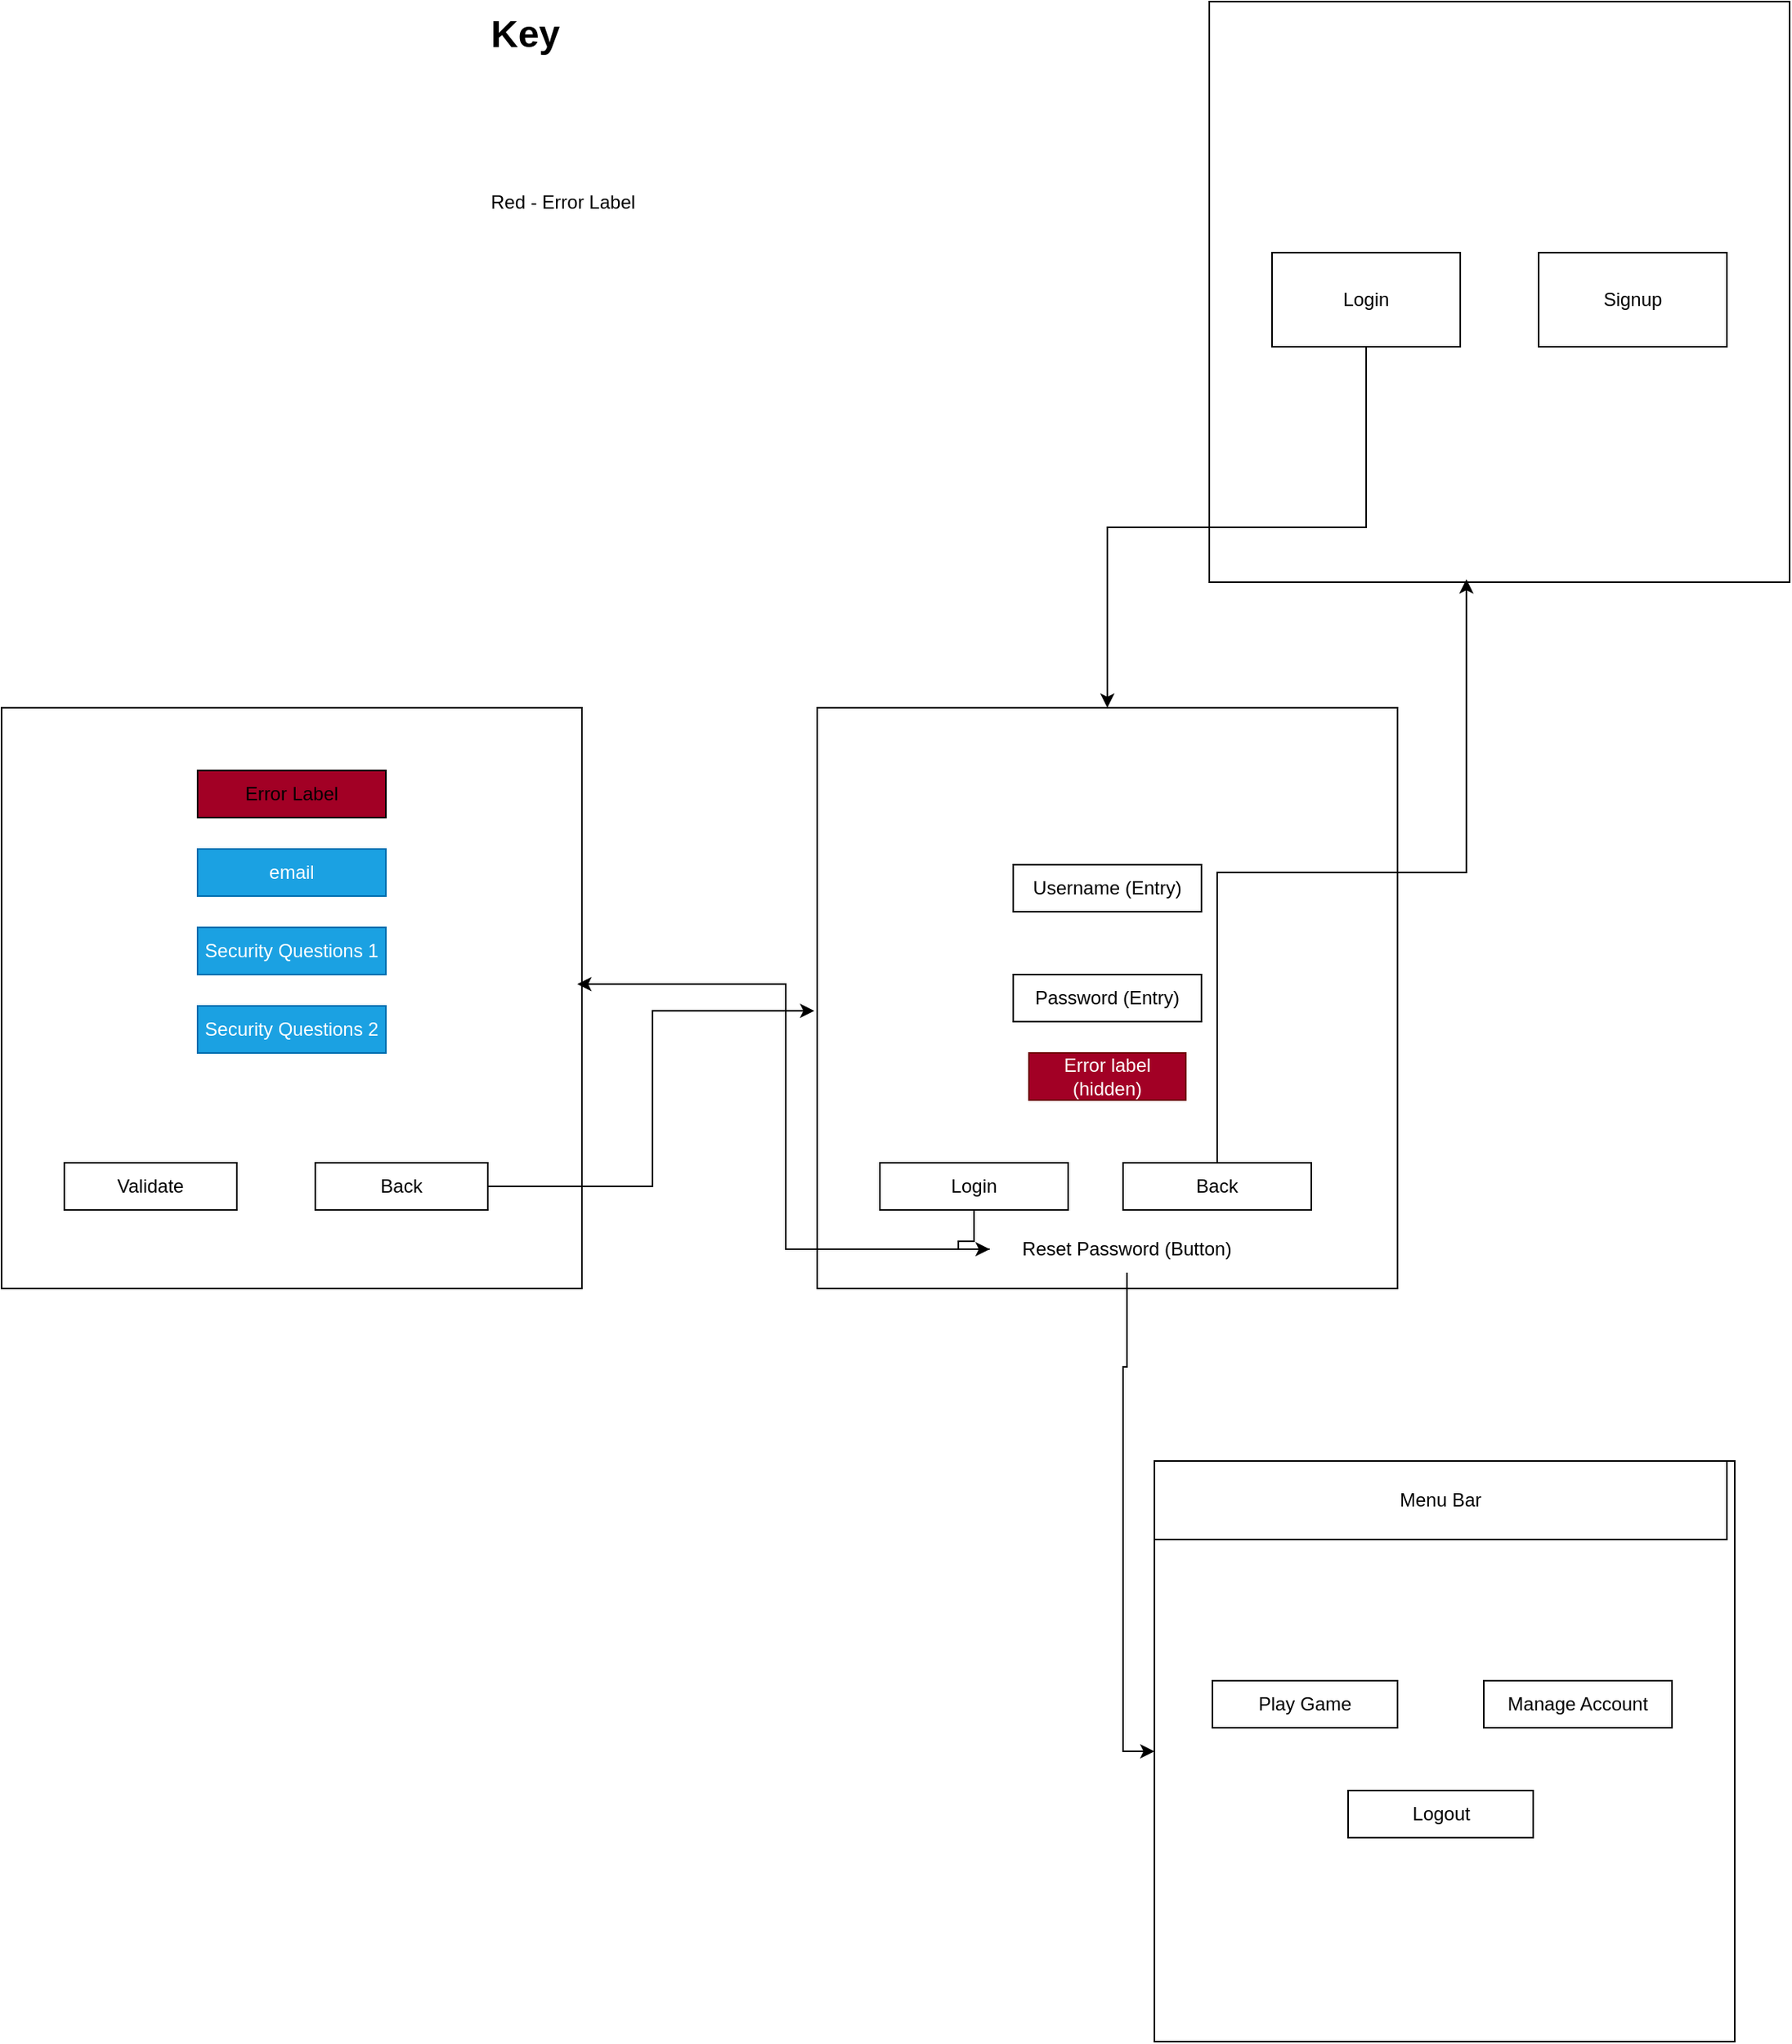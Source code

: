 <mxfile version="27.1.1">
  <diagram name="Page-1" id="ariWhS4snwq5PhiXt2l8">
    <mxGraphModel dx="2751" dy="933" grid="1" gridSize="10" guides="1" tooltips="1" connect="1" arrows="1" fold="1" page="1" pageScale="1" pageWidth="850" pageHeight="1100" math="0" shadow="0">
      <root>
        <mxCell id="0" />
        <mxCell id="1" parent="0" />
        <mxCell id="fuXMZ4NcPsIUFkVtj4bJ-1" value="" style="whiteSpace=wrap;html=1;aspect=fixed;" parent="1" vertex="1">
          <mxGeometry x="250" width="370" height="370" as="geometry" />
        </mxCell>
        <mxCell id="fuXMZ4NcPsIUFkVtj4bJ-9" style="edgeStyle=orthogonalEdgeStyle;rounded=0;orthogonalLoop=1;jettySize=auto;html=1;" parent="1" source="fuXMZ4NcPsIUFkVtj4bJ-4" target="fuXMZ4NcPsIUFkVtj4bJ-7" edge="1">
          <mxGeometry relative="1" as="geometry" />
        </mxCell>
        <mxCell id="fuXMZ4NcPsIUFkVtj4bJ-4" value="Login" style="rounded=0;whiteSpace=wrap;html=1;" parent="1" vertex="1">
          <mxGeometry x="290" y="160" width="120" height="60" as="geometry" />
        </mxCell>
        <mxCell id="fuXMZ4NcPsIUFkVtj4bJ-5" value="Signup" style="rounded=0;whiteSpace=wrap;html=1;" parent="1" vertex="1">
          <mxGeometry x="460" y="160" width="120" height="60" as="geometry" />
        </mxCell>
        <mxCell id="fuXMZ4NcPsIUFkVtj4bJ-7" value="" style="whiteSpace=wrap;html=1;aspect=fixed;" parent="1" vertex="1">
          <mxGeometry y="450" width="370" height="370" as="geometry" />
        </mxCell>
        <mxCell id="fuXMZ4NcPsIUFkVtj4bJ-10" value="Username (Entry)" style="rounded=0;whiteSpace=wrap;html=1;" parent="1" vertex="1">
          <mxGeometry x="125" y="550" width="120" height="30" as="geometry" />
        </mxCell>
        <mxCell id="fuXMZ4NcPsIUFkVtj4bJ-13" value="Password (Entry)" style="rounded=0;whiteSpace=wrap;html=1;" parent="1" vertex="1">
          <mxGeometry x="125" y="620" width="120" height="30" as="geometry" />
        </mxCell>
        <mxCell id="rRSfC-0G60dBEqh1zXZG-5" style="edgeStyle=orthogonalEdgeStyle;rounded=0;orthogonalLoop=1;jettySize=auto;html=1;entryX=0;entryY=0.5;entryDx=0;entryDy=0;" parent="1" source="fuXMZ4NcPsIUFkVtj4bJ-15" target="hUXfC_12EaR1_YK_ajq_-2" edge="1">
          <mxGeometry relative="1" as="geometry" />
        </mxCell>
        <mxCell id="fuXMZ4NcPsIUFkVtj4bJ-17" value="Login" style="rounded=0;whiteSpace=wrap;html=1;" parent="1" vertex="1">
          <mxGeometry x="40" y="740" width="120" height="30" as="geometry" />
        </mxCell>
        <mxCell id="fuXMZ4NcPsIUFkVtj4bJ-18" value="Error label (hidden)" style="text;html=1;align=center;verticalAlign=middle;whiteSpace=wrap;rounded=0;fillColor=light-dark(#A20025,#FF0000);fontColor=#ffffff;strokeColor=#6F0000;" parent="1" vertex="1">
          <mxGeometry x="135" y="670" width="100" height="30" as="geometry" />
        </mxCell>
        <mxCell id="hUXfC_12EaR1_YK_ajq_-2" value="" style="whiteSpace=wrap;html=1;aspect=fixed;" parent="1" vertex="1">
          <mxGeometry x="215" y="930" width="370" height="370" as="geometry" />
        </mxCell>
        <mxCell id="hUXfC_12EaR1_YK_ajq_-3" value="Menu Bar" style="rounded=0;whiteSpace=wrap;html=1;" parent="1" vertex="1">
          <mxGeometry x="215" y="930" width="365" height="50" as="geometry" />
        </mxCell>
        <mxCell id="hUXfC_12EaR1_YK_ajq_-4" value="Play Game" style="rounded=0;whiteSpace=wrap;html=1;" parent="1" vertex="1">
          <mxGeometry x="252" y="1070" width="118" height="30" as="geometry" />
        </mxCell>
        <mxCell id="hUXfC_12EaR1_YK_ajq_-5" value="Manage Account" style="rounded=0;whiteSpace=wrap;html=1;" parent="1" vertex="1">
          <mxGeometry x="425" y="1070" width="120" height="30" as="geometry" />
        </mxCell>
        <mxCell id="hUXfC_12EaR1_YK_ajq_-6" value="Logout" style="rounded=0;whiteSpace=wrap;html=1;" parent="1" vertex="1">
          <mxGeometry x="338.5" y="1140" width="118" height="30" as="geometry" />
        </mxCell>
        <mxCell id="rRSfC-0G60dBEqh1zXZG-3" value="Back" style="rounded=0;whiteSpace=wrap;html=1;" parent="1" vertex="1">
          <mxGeometry x="195" y="740" width="120" height="30" as="geometry" />
        </mxCell>
        <mxCell id="rRSfC-0G60dBEqh1zXZG-6" style="edgeStyle=orthogonalEdgeStyle;rounded=0;orthogonalLoop=1;jettySize=auto;html=1;entryX=0.443;entryY=0.995;entryDx=0;entryDy=0;entryPerimeter=0;" parent="1" source="rRSfC-0G60dBEqh1zXZG-3" target="fuXMZ4NcPsIUFkVtj4bJ-1" edge="1">
          <mxGeometry relative="1" as="geometry" />
        </mxCell>
        <mxCell id="rRSfC-0G60dBEqh1zXZG-8" value="" style="whiteSpace=wrap;html=1;aspect=fixed;" parent="1" vertex="1">
          <mxGeometry x="-520" y="450" width="370" height="370" as="geometry" />
        </mxCell>
        <mxCell id="rRSfC-0G60dBEqh1zXZG-9" style="edgeStyle=orthogonalEdgeStyle;rounded=0;orthogonalLoop=1;jettySize=auto;html=1;entryX=0.992;entryY=0.476;entryDx=0;entryDy=0;entryPerimeter=0;" parent="1" source="fuXMZ4NcPsIUFkVtj4bJ-15" target="rRSfC-0G60dBEqh1zXZG-8" edge="1">
          <mxGeometry relative="1" as="geometry" />
        </mxCell>
        <mxCell id="rRSfC-0G60dBEqh1zXZG-10" value="Back" style="rounded=0;whiteSpace=wrap;html=1;" parent="1" vertex="1">
          <mxGeometry x="-320" y="740" width="110" height="30" as="geometry" />
        </mxCell>
        <mxCell id="rRSfC-0G60dBEqh1zXZG-11" style="edgeStyle=orthogonalEdgeStyle;rounded=0;orthogonalLoop=1;jettySize=auto;html=1;entryX=-0.005;entryY=0.522;entryDx=0;entryDy=0;entryPerimeter=0;" parent="1" source="rRSfC-0G60dBEqh1zXZG-10" target="fuXMZ4NcPsIUFkVtj4bJ-7" edge="1">
          <mxGeometry relative="1" as="geometry" />
        </mxCell>
        <mxCell id="rRSfC-0G60dBEqh1zXZG-13" value="Validate" style="rounded=0;whiteSpace=wrap;html=1;" parent="1" vertex="1">
          <mxGeometry x="-480" y="740" width="110" height="30" as="geometry" />
        </mxCell>
        <mxCell id="rRSfC-0G60dBEqh1zXZG-14" value="email" style="rounded=0;whiteSpace=wrap;html=1;fillColor=#1ba1e2;fontColor=#ffffff;strokeColor=#006EAF;" parent="1" vertex="1">
          <mxGeometry x="-395" y="540" width="120" height="30" as="geometry" />
        </mxCell>
        <mxCell id="rRSfC-0G60dBEqh1zXZG-15" value="Security Questions 1" style="rounded=0;whiteSpace=wrap;html=1;fillColor=#1ba1e2;fontColor=#ffffff;strokeColor=#006EAF;" parent="1" vertex="1">
          <mxGeometry x="-395" y="590" width="120" height="30" as="geometry" />
        </mxCell>
        <mxCell id="rRSfC-0G60dBEqh1zXZG-16" value="Security Questions 2" style="rounded=0;whiteSpace=wrap;html=1;fillColor=#1ba1e2;fontColor=#ffffff;strokeColor=#006EAF;" parent="1" vertex="1">
          <mxGeometry x="-395" y="640" width="120" height="30" as="geometry" />
        </mxCell>
        <mxCell id="rRSfC-0G60dBEqh1zXZG-18" value="Error Label" style="rounded=0;whiteSpace=wrap;html=1;fillColor=light-dark(#A20025,#FF0000);" parent="1" vertex="1">
          <mxGeometry x="-395" y="490" width="120" height="30" as="geometry" />
        </mxCell>
        <mxCell id="rRSfC-0G60dBEqh1zXZG-19" value="&lt;h1 style=&quot;margin-top: 0px;&quot;&gt;Key&lt;/h1&gt;&lt;p&gt;&lt;span style=&quot;color: rgba(0, 0, 0, 0);&quot;&gt;Blue - Dynamic element (will appear or disappear due to action&lt;/span&gt;&lt;/p&gt;&lt;div&gt;&lt;br&gt;&lt;/div&gt;&lt;div&gt;Red - Error Label&lt;/div&gt;" style="text;html=1;whiteSpace=wrap;overflow=hidden;rounded=0;" parent="1" vertex="1">
          <mxGeometry x="-210" width="180" height="220" as="geometry" />
        </mxCell>
        <mxCell id="PwP7eNhk208j3xQuzL3b-1" value="" style="edgeStyle=orthogonalEdgeStyle;rounded=0;orthogonalLoop=1;jettySize=auto;html=1;entryX=0;entryY=0.5;entryDx=0;entryDy=0;" edge="1" parent="1" source="fuXMZ4NcPsIUFkVtj4bJ-17" target="fuXMZ4NcPsIUFkVtj4bJ-15">
          <mxGeometry relative="1" as="geometry">
            <mxPoint x="160" y="755" as="sourcePoint" />
            <mxPoint x="215" y="1115" as="targetPoint" />
          </mxGeometry>
        </mxCell>
        <mxCell id="fuXMZ4NcPsIUFkVtj4bJ-15" value="Reset Password (Button)" style="text;html=1;align=center;verticalAlign=middle;whiteSpace=wrap;rounded=0;" parent="1" vertex="1">
          <mxGeometry x="110" y="780" width="175" height="30" as="geometry" />
        </mxCell>
      </root>
    </mxGraphModel>
  </diagram>
</mxfile>
